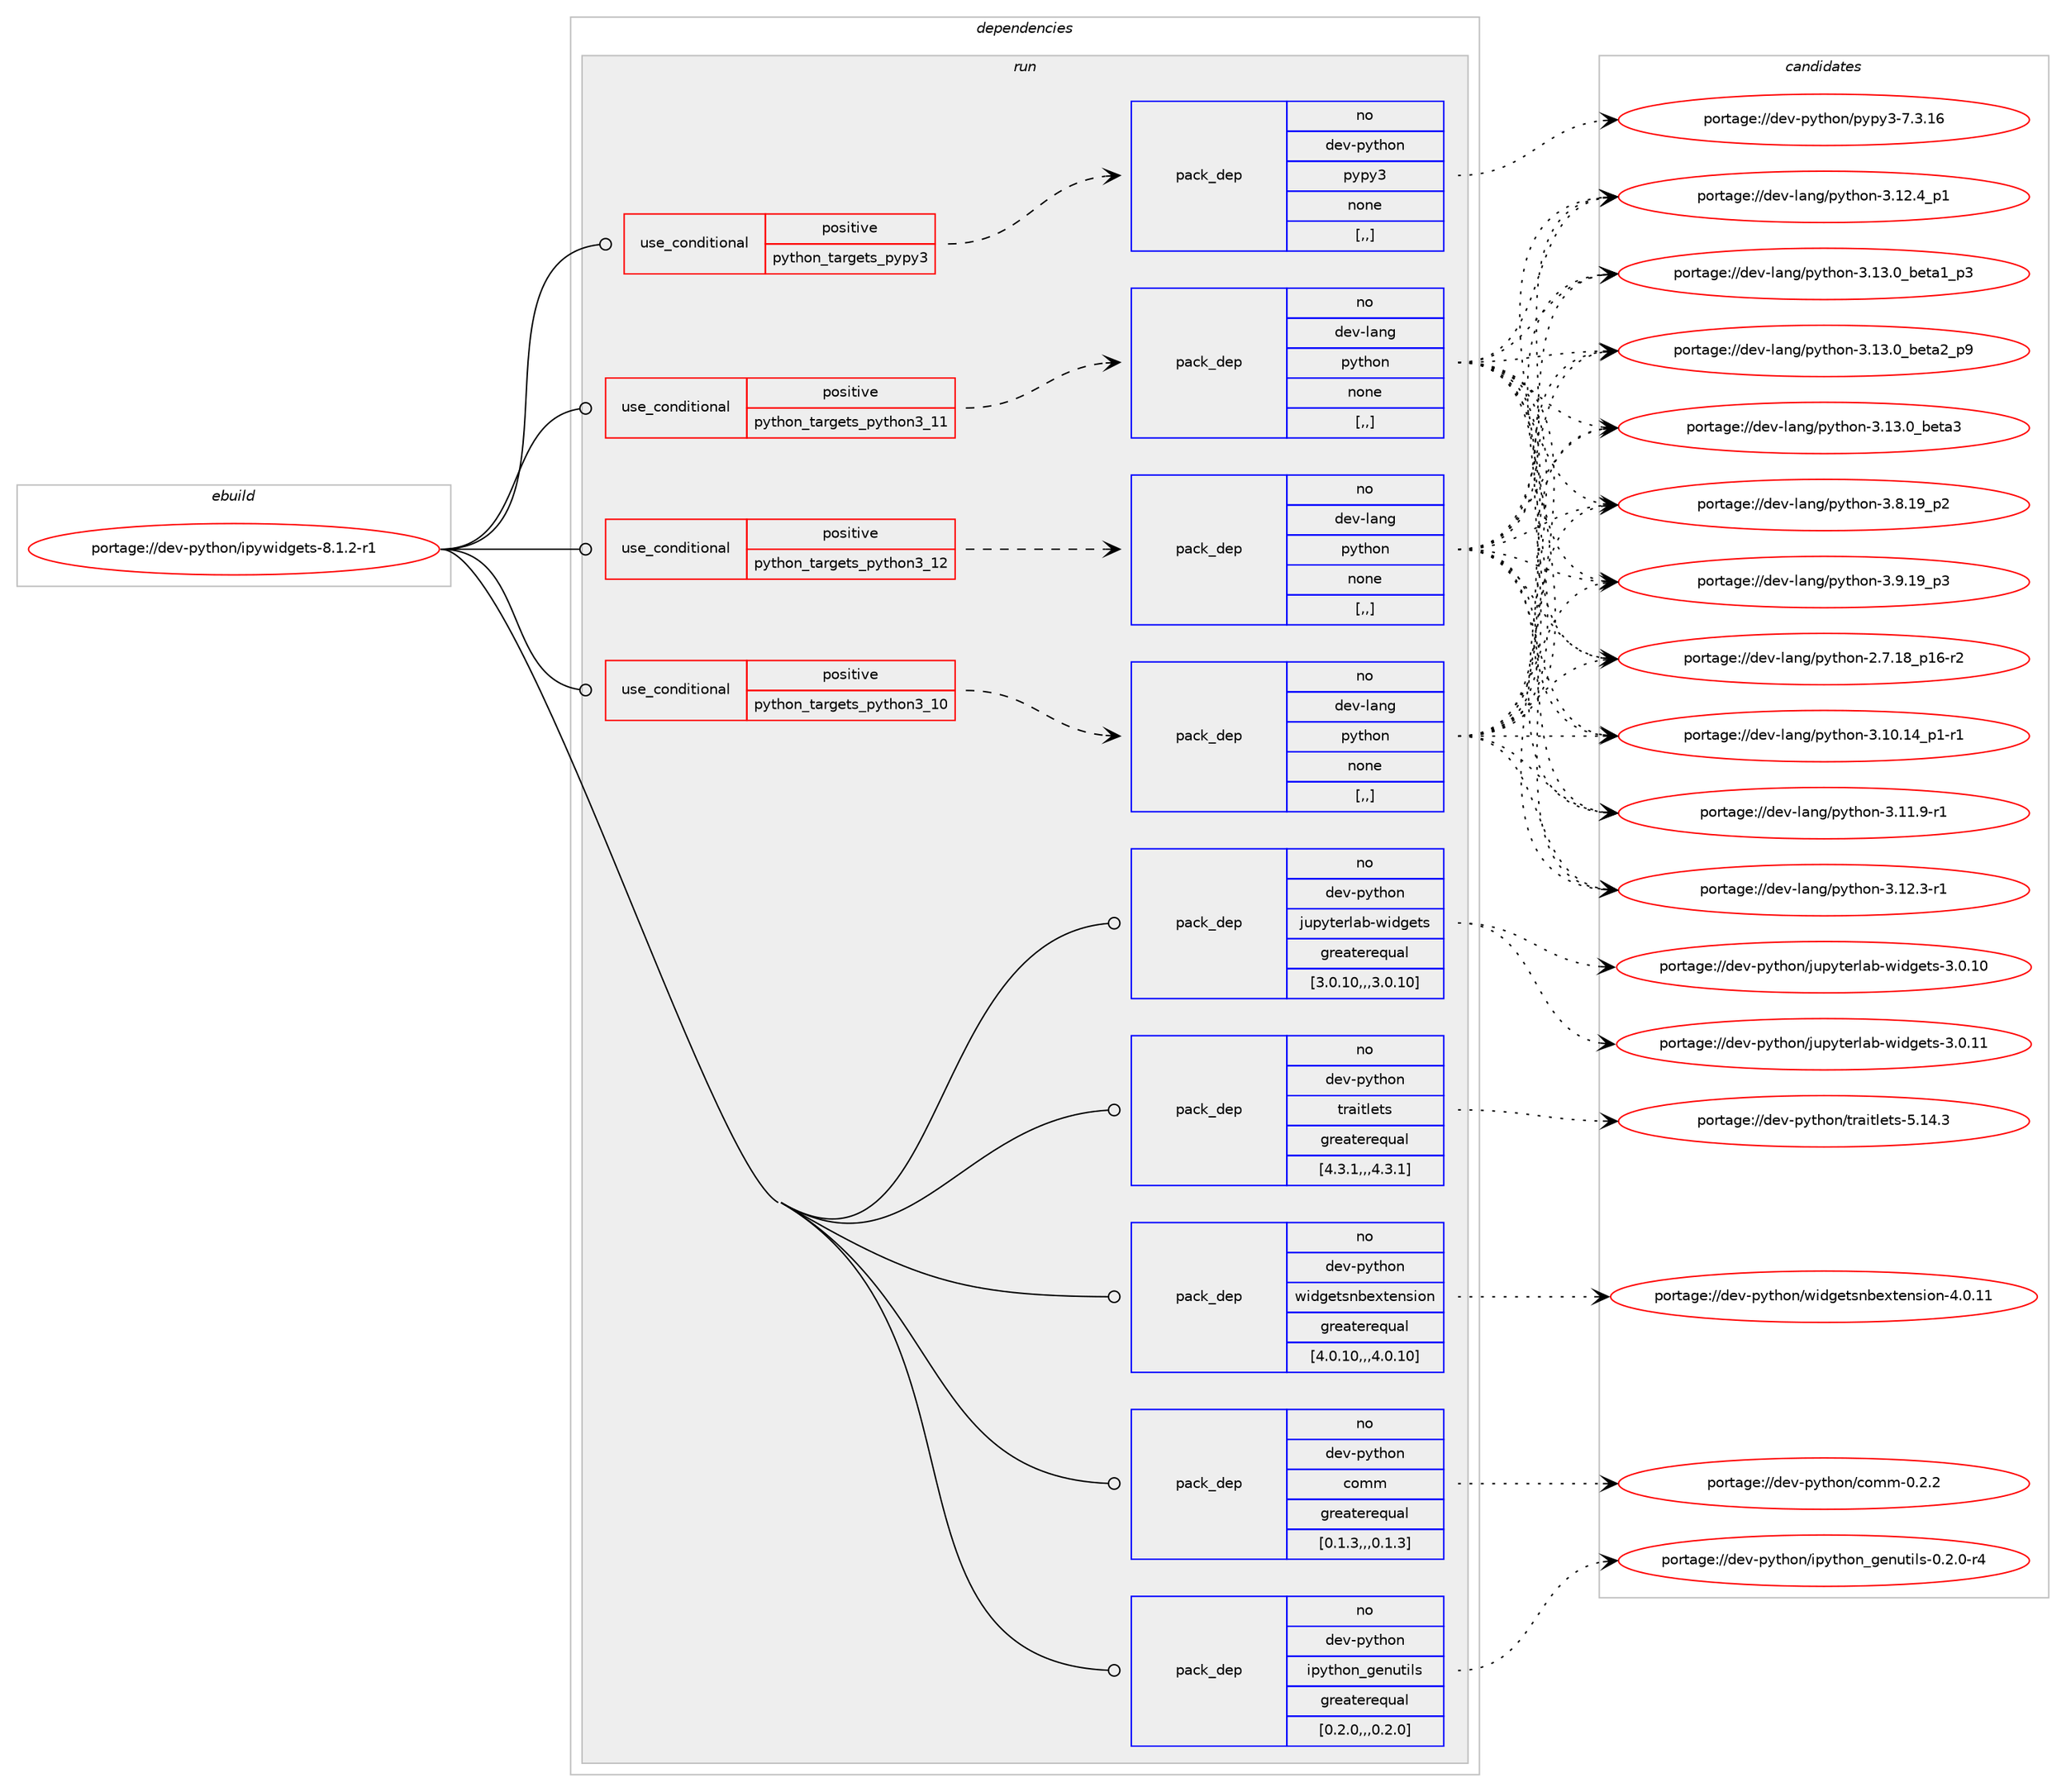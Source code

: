 digraph prolog {

# *************
# Graph options
# *************

newrank=true;
concentrate=true;
compound=true;
graph [rankdir=LR,fontname=Helvetica,fontsize=10,ranksep=1.5];#, ranksep=2.5, nodesep=0.2];
edge  [arrowhead=vee];
node  [fontname=Helvetica,fontsize=10];

# **********
# The ebuild
# **********

subgraph cluster_leftcol {
color=gray;
label=<<i>ebuild</i>>;
id [label="portage://dev-python/ipywidgets-8.1.2-r1", color=red, width=4, href="../dev-python/ipywidgets-8.1.2-r1.svg"];
}

# ****************
# The dependencies
# ****************

subgraph cluster_midcol {
color=gray;
label=<<i>dependencies</i>>;
subgraph cluster_compile {
fillcolor="#eeeeee";
style=filled;
label=<<i>compile</i>>;
}
subgraph cluster_compileandrun {
fillcolor="#eeeeee";
style=filled;
label=<<i>compile and run</i>>;
}
subgraph cluster_run {
fillcolor="#eeeeee";
style=filled;
label=<<i>run</i>>;
subgraph cond32811 {
dependency145299 [label=<<TABLE BORDER="0" CELLBORDER="1" CELLSPACING="0" CELLPADDING="4"><TR><TD ROWSPAN="3" CELLPADDING="10">use_conditional</TD></TR><TR><TD>positive</TD></TR><TR><TD>python_targets_pypy3</TD></TR></TABLE>>, shape=none, color=red];
subgraph pack111273 {
dependency145300 [label=<<TABLE BORDER="0" CELLBORDER="1" CELLSPACING="0" CELLPADDING="4" WIDTH="220"><TR><TD ROWSPAN="6" CELLPADDING="30">pack_dep</TD></TR><TR><TD WIDTH="110">no</TD></TR><TR><TD>dev-python</TD></TR><TR><TD>pypy3</TD></TR><TR><TD>none</TD></TR><TR><TD>[,,]</TD></TR></TABLE>>, shape=none, color=blue];
}
dependency145299:e -> dependency145300:w [weight=20,style="dashed",arrowhead="vee"];
}
id:e -> dependency145299:w [weight=20,style="solid",arrowhead="odot"];
subgraph cond32812 {
dependency145301 [label=<<TABLE BORDER="0" CELLBORDER="1" CELLSPACING="0" CELLPADDING="4"><TR><TD ROWSPAN="3" CELLPADDING="10">use_conditional</TD></TR><TR><TD>positive</TD></TR><TR><TD>python_targets_python3_10</TD></TR></TABLE>>, shape=none, color=red];
subgraph pack111274 {
dependency145302 [label=<<TABLE BORDER="0" CELLBORDER="1" CELLSPACING="0" CELLPADDING="4" WIDTH="220"><TR><TD ROWSPAN="6" CELLPADDING="30">pack_dep</TD></TR><TR><TD WIDTH="110">no</TD></TR><TR><TD>dev-lang</TD></TR><TR><TD>python</TD></TR><TR><TD>none</TD></TR><TR><TD>[,,]</TD></TR></TABLE>>, shape=none, color=blue];
}
dependency145301:e -> dependency145302:w [weight=20,style="dashed",arrowhead="vee"];
}
id:e -> dependency145301:w [weight=20,style="solid",arrowhead="odot"];
subgraph cond32813 {
dependency145303 [label=<<TABLE BORDER="0" CELLBORDER="1" CELLSPACING="0" CELLPADDING="4"><TR><TD ROWSPAN="3" CELLPADDING="10">use_conditional</TD></TR><TR><TD>positive</TD></TR><TR><TD>python_targets_python3_11</TD></TR></TABLE>>, shape=none, color=red];
subgraph pack111275 {
dependency145304 [label=<<TABLE BORDER="0" CELLBORDER="1" CELLSPACING="0" CELLPADDING="4" WIDTH="220"><TR><TD ROWSPAN="6" CELLPADDING="30">pack_dep</TD></TR><TR><TD WIDTH="110">no</TD></TR><TR><TD>dev-lang</TD></TR><TR><TD>python</TD></TR><TR><TD>none</TD></TR><TR><TD>[,,]</TD></TR></TABLE>>, shape=none, color=blue];
}
dependency145303:e -> dependency145304:w [weight=20,style="dashed",arrowhead="vee"];
}
id:e -> dependency145303:w [weight=20,style="solid",arrowhead="odot"];
subgraph cond32814 {
dependency145305 [label=<<TABLE BORDER="0" CELLBORDER="1" CELLSPACING="0" CELLPADDING="4"><TR><TD ROWSPAN="3" CELLPADDING="10">use_conditional</TD></TR><TR><TD>positive</TD></TR><TR><TD>python_targets_python3_12</TD></TR></TABLE>>, shape=none, color=red];
subgraph pack111276 {
dependency145306 [label=<<TABLE BORDER="0" CELLBORDER="1" CELLSPACING="0" CELLPADDING="4" WIDTH="220"><TR><TD ROWSPAN="6" CELLPADDING="30">pack_dep</TD></TR><TR><TD WIDTH="110">no</TD></TR><TR><TD>dev-lang</TD></TR><TR><TD>python</TD></TR><TR><TD>none</TD></TR><TR><TD>[,,]</TD></TR></TABLE>>, shape=none, color=blue];
}
dependency145305:e -> dependency145306:w [weight=20,style="dashed",arrowhead="vee"];
}
id:e -> dependency145305:w [weight=20,style="solid",arrowhead="odot"];
subgraph pack111277 {
dependency145307 [label=<<TABLE BORDER="0" CELLBORDER="1" CELLSPACING="0" CELLPADDING="4" WIDTH="220"><TR><TD ROWSPAN="6" CELLPADDING="30">pack_dep</TD></TR><TR><TD WIDTH="110">no</TD></TR><TR><TD>dev-python</TD></TR><TR><TD>comm</TD></TR><TR><TD>greaterequal</TD></TR><TR><TD>[0.1.3,,,0.1.3]</TD></TR></TABLE>>, shape=none, color=blue];
}
id:e -> dependency145307:w [weight=20,style="solid",arrowhead="odot"];
subgraph pack111278 {
dependency145308 [label=<<TABLE BORDER="0" CELLBORDER="1" CELLSPACING="0" CELLPADDING="4" WIDTH="220"><TR><TD ROWSPAN="6" CELLPADDING="30">pack_dep</TD></TR><TR><TD WIDTH="110">no</TD></TR><TR><TD>dev-python</TD></TR><TR><TD>ipython_genutils</TD></TR><TR><TD>greaterequal</TD></TR><TR><TD>[0.2.0,,,0.2.0]</TD></TR></TABLE>>, shape=none, color=blue];
}
id:e -> dependency145308:w [weight=20,style="solid",arrowhead="odot"];
subgraph pack111279 {
dependency145309 [label=<<TABLE BORDER="0" CELLBORDER="1" CELLSPACING="0" CELLPADDING="4" WIDTH="220"><TR><TD ROWSPAN="6" CELLPADDING="30">pack_dep</TD></TR><TR><TD WIDTH="110">no</TD></TR><TR><TD>dev-python</TD></TR><TR><TD>jupyterlab-widgets</TD></TR><TR><TD>greaterequal</TD></TR><TR><TD>[3.0.10,,,3.0.10]</TD></TR></TABLE>>, shape=none, color=blue];
}
id:e -> dependency145309:w [weight=20,style="solid",arrowhead="odot"];
subgraph pack111280 {
dependency145310 [label=<<TABLE BORDER="0" CELLBORDER="1" CELLSPACING="0" CELLPADDING="4" WIDTH="220"><TR><TD ROWSPAN="6" CELLPADDING="30">pack_dep</TD></TR><TR><TD WIDTH="110">no</TD></TR><TR><TD>dev-python</TD></TR><TR><TD>traitlets</TD></TR><TR><TD>greaterequal</TD></TR><TR><TD>[4.3.1,,,4.3.1]</TD></TR></TABLE>>, shape=none, color=blue];
}
id:e -> dependency145310:w [weight=20,style="solid",arrowhead="odot"];
subgraph pack111281 {
dependency145311 [label=<<TABLE BORDER="0" CELLBORDER="1" CELLSPACING="0" CELLPADDING="4" WIDTH="220"><TR><TD ROWSPAN="6" CELLPADDING="30">pack_dep</TD></TR><TR><TD WIDTH="110">no</TD></TR><TR><TD>dev-python</TD></TR><TR><TD>widgetsnbextension</TD></TR><TR><TD>greaterequal</TD></TR><TR><TD>[4.0.10,,,4.0.10]</TD></TR></TABLE>>, shape=none, color=blue];
}
id:e -> dependency145311:w [weight=20,style="solid",arrowhead="odot"];
}
}

# **************
# The candidates
# **************

subgraph cluster_choices {
rank=same;
color=gray;
label=<<i>candidates</i>>;

subgraph choice111273 {
color=black;
nodesep=1;
choice10010111845112121116104111110471121211121215145554651464954 [label="portage://dev-python/pypy3-7.3.16", color=red, width=4,href="../dev-python/pypy3-7.3.16.svg"];
dependency145300:e -> choice10010111845112121116104111110471121211121215145554651464954:w [style=dotted,weight="100"];
}
subgraph choice111274 {
color=black;
nodesep=1;
choice100101118451089711010347112121116104111110455046554649569511249544511450 [label="portage://dev-lang/python-2.7.18_p16-r2", color=red, width=4,href="../dev-lang/python-2.7.18_p16-r2.svg"];
choice100101118451089711010347112121116104111110455146494846495295112494511449 [label="portage://dev-lang/python-3.10.14_p1-r1", color=red, width=4,href="../dev-lang/python-3.10.14_p1-r1.svg"];
choice100101118451089711010347112121116104111110455146494946574511449 [label="portage://dev-lang/python-3.11.9-r1", color=red, width=4,href="../dev-lang/python-3.11.9-r1.svg"];
choice100101118451089711010347112121116104111110455146495046514511449 [label="portage://dev-lang/python-3.12.3-r1", color=red, width=4,href="../dev-lang/python-3.12.3-r1.svg"];
choice100101118451089711010347112121116104111110455146495046529511249 [label="portage://dev-lang/python-3.12.4_p1", color=red, width=4,href="../dev-lang/python-3.12.4_p1.svg"];
choice10010111845108971101034711212111610411111045514649514648959810111697499511251 [label="portage://dev-lang/python-3.13.0_beta1_p3", color=red, width=4,href="../dev-lang/python-3.13.0_beta1_p3.svg"];
choice10010111845108971101034711212111610411111045514649514648959810111697509511257 [label="portage://dev-lang/python-3.13.0_beta2_p9", color=red, width=4,href="../dev-lang/python-3.13.0_beta2_p9.svg"];
choice1001011184510897110103471121211161041111104551464951464895981011169751 [label="portage://dev-lang/python-3.13.0_beta3", color=red, width=4,href="../dev-lang/python-3.13.0_beta3.svg"];
choice100101118451089711010347112121116104111110455146564649579511250 [label="portage://dev-lang/python-3.8.19_p2", color=red, width=4,href="../dev-lang/python-3.8.19_p2.svg"];
choice100101118451089711010347112121116104111110455146574649579511251 [label="portage://dev-lang/python-3.9.19_p3", color=red, width=4,href="../dev-lang/python-3.9.19_p3.svg"];
dependency145302:e -> choice100101118451089711010347112121116104111110455046554649569511249544511450:w [style=dotted,weight="100"];
dependency145302:e -> choice100101118451089711010347112121116104111110455146494846495295112494511449:w [style=dotted,weight="100"];
dependency145302:e -> choice100101118451089711010347112121116104111110455146494946574511449:w [style=dotted,weight="100"];
dependency145302:e -> choice100101118451089711010347112121116104111110455146495046514511449:w [style=dotted,weight="100"];
dependency145302:e -> choice100101118451089711010347112121116104111110455146495046529511249:w [style=dotted,weight="100"];
dependency145302:e -> choice10010111845108971101034711212111610411111045514649514648959810111697499511251:w [style=dotted,weight="100"];
dependency145302:e -> choice10010111845108971101034711212111610411111045514649514648959810111697509511257:w [style=dotted,weight="100"];
dependency145302:e -> choice1001011184510897110103471121211161041111104551464951464895981011169751:w [style=dotted,weight="100"];
dependency145302:e -> choice100101118451089711010347112121116104111110455146564649579511250:w [style=dotted,weight="100"];
dependency145302:e -> choice100101118451089711010347112121116104111110455146574649579511251:w [style=dotted,weight="100"];
}
subgraph choice111275 {
color=black;
nodesep=1;
choice100101118451089711010347112121116104111110455046554649569511249544511450 [label="portage://dev-lang/python-2.7.18_p16-r2", color=red, width=4,href="../dev-lang/python-2.7.18_p16-r2.svg"];
choice100101118451089711010347112121116104111110455146494846495295112494511449 [label="portage://dev-lang/python-3.10.14_p1-r1", color=red, width=4,href="../dev-lang/python-3.10.14_p1-r1.svg"];
choice100101118451089711010347112121116104111110455146494946574511449 [label="portage://dev-lang/python-3.11.9-r1", color=red, width=4,href="../dev-lang/python-3.11.9-r1.svg"];
choice100101118451089711010347112121116104111110455146495046514511449 [label="portage://dev-lang/python-3.12.3-r1", color=red, width=4,href="../dev-lang/python-3.12.3-r1.svg"];
choice100101118451089711010347112121116104111110455146495046529511249 [label="portage://dev-lang/python-3.12.4_p1", color=red, width=4,href="../dev-lang/python-3.12.4_p1.svg"];
choice10010111845108971101034711212111610411111045514649514648959810111697499511251 [label="portage://dev-lang/python-3.13.0_beta1_p3", color=red, width=4,href="../dev-lang/python-3.13.0_beta1_p3.svg"];
choice10010111845108971101034711212111610411111045514649514648959810111697509511257 [label="portage://dev-lang/python-3.13.0_beta2_p9", color=red, width=4,href="../dev-lang/python-3.13.0_beta2_p9.svg"];
choice1001011184510897110103471121211161041111104551464951464895981011169751 [label="portage://dev-lang/python-3.13.0_beta3", color=red, width=4,href="../dev-lang/python-3.13.0_beta3.svg"];
choice100101118451089711010347112121116104111110455146564649579511250 [label="portage://dev-lang/python-3.8.19_p2", color=red, width=4,href="../dev-lang/python-3.8.19_p2.svg"];
choice100101118451089711010347112121116104111110455146574649579511251 [label="portage://dev-lang/python-3.9.19_p3", color=red, width=4,href="../dev-lang/python-3.9.19_p3.svg"];
dependency145304:e -> choice100101118451089711010347112121116104111110455046554649569511249544511450:w [style=dotted,weight="100"];
dependency145304:e -> choice100101118451089711010347112121116104111110455146494846495295112494511449:w [style=dotted,weight="100"];
dependency145304:e -> choice100101118451089711010347112121116104111110455146494946574511449:w [style=dotted,weight="100"];
dependency145304:e -> choice100101118451089711010347112121116104111110455146495046514511449:w [style=dotted,weight="100"];
dependency145304:e -> choice100101118451089711010347112121116104111110455146495046529511249:w [style=dotted,weight="100"];
dependency145304:e -> choice10010111845108971101034711212111610411111045514649514648959810111697499511251:w [style=dotted,weight="100"];
dependency145304:e -> choice10010111845108971101034711212111610411111045514649514648959810111697509511257:w [style=dotted,weight="100"];
dependency145304:e -> choice1001011184510897110103471121211161041111104551464951464895981011169751:w [style=dotted,weight="100"];
dependency145304:e -> choice100101118451089711010347112121116104111110455146564649579511250:w [style=dotted,weight="100"];
dependency145304:e -> choice100101118451089711010347112121116104111110455146574649579511251:w [style=dotted,weight="100"];
}
subgraph choice111276 {
color=black;
nodesep=1;
choice100101118451089711010347112121116104111110455046554649569511249544511450 [label="portage://dev-lang/python-2.7.18_p16-r2", color=red, width=4,href="../dev-lang/python-2.7.18_p16-r2.svg"];
choice100101118451089711010347112121116104111110455146494846495295112494511449 [label="portage://dev-lang/python-3.10.14_p1-r1", color=red, width=4,href="../dev-lang/python-3.10.14_p1-r1.svg"];
choice100101118451089711010347112121116104111110455146494946574511449 [label="portage://dev-lang/python-3.11.9-r1", color=red, width=4,href="../dev-lang/python-3.11.9-r1.svg"];
choice100101118451089711010347112121116104111110455146495046514511449 [label="portage://dev-lang/python-3.12.3-r1", color=red, width=4,href="../dev-lang/python-3.12.3-r1.svg"];
choice100101118451089711010347112121116104111110455146495046529511249 [label="portage://dev-lang/python-3.12.4_p1", color=red, width=4,href="../dev-lang/python-3.12.4_p1.svg"];
choice10010111845108971101034711212111610411111045514649514648959810111697499511251 [label="portage://dev-lang/python-3.13.0_beta1_p3", color=red, width=4,href="../dev-lang/python-3.13.0_beta1_p3.svg"];
choice10010111845108971101034711212111610411111045514649514648959810111697509511257 [label="portage://dev-lang/python-3.13.0_beta2_p9", color=red, width=4,href="../dev-lang/python-3.13.0_beta2_p9.svg"];
choice1001011184510897110103471121211161041111104551464951464895981011169751 [label="portage://dev-lang/python-3.13.0_beta3", color=red, width=4,href="../dev-lang/python-3.13.0_beta3.svg"];
choice100101118451089711010347112121116104111110455146564649579511250 [label="portage://dev-lang/python-3.8.19_p2", color=red, width=4,href="../dev-lang/python-3.8.19_p2.svg"];
choice100101118451089711010347112121116104111110455146574649579511251 [label="portage://dev-lang/python-3.9.19_p3", color=red, width=4,href="../dev-lang/python-3.9.19_p3.svg"];
dependency145306:e -> choice100101118451089711010347112121116104111110455046554649569511249544511450:w [style=dotted,weight="100"];
dependency145306:e -> choice100101118451089711010347112121116104111110455146494846495295112494511449:w [style=dotted,weight="100"];
dependency145306:e -> choice100101118451089711010347112121116104111110455146494946574511449:w [style=dotted,weight="100"];
dependency145306:e -> choice100101118451089711010347112121116104111110455146495046514511449:w [style=dotted,weight="100"];
dependency145306:e -> choice100101118451089711010347112121116104111110455146495046529511249:w [style=dotted,weight="100"];
dependency145306:e -> choice10010111845108971101034711212111610411111045514649514648959810111697499511251:w [style=dotted,weight="100"];
dependency145306:e -> choice10010111845108971101034711212111610411111045514649514648959810111697509511257:w [style=dotted,weight="100"];
dependency145306:e -> choice1001011184510897110103471121211161041111104551464951464895981011169751:w [style=dotted,weight="100"];
dependency145306:e -> choice100101118451089711010347112121116104111110455146564649579511250:w [style=dotted,weight="100"];
dependency145306:e -> choice100101118451089711010347112121116104111110455146574649579511251:w [style=dotted,weight="100"];
}
subgraph choice111277 {
color=black;
nodesep=1;
choice100101118451121211161041111104799111109109454846504650 [label="portage://dev-python/comm-0.2.2", color=red, width=4,href="../dev-python/comm-0.2.2.svg"];
dependency145307:e -> choice100101118451121211161041111104799111109109454846504650:w [style=dotted,weight="100"];
}
subgraph choice111278 {
color=black;
nodesep=1;
choice1001011184511212111610411111047105112121116104111110951031011101171161051081154548465046484511452 [label="portage://dev-python/ipython_genutils-0.2.0-r4", color=red, width=4,href="../dev-python/ipython_genutils-0.2.0-r4.svg"];
dependency145308:e -> choice1001011184511212111610411111047105112121116104111110951031011101171161051081154548465046484511452:w [style=dotted,weight="100"];
}
subgraph choice111279 {
color=black;
nodesep=1;
choice100101118451121211161041111104710611711212111610111410897984511910510010310111611545514648464948 [label="portage://dev-python/jupyterlab-widgets-3.0.10", color=red, width=4,href="../dev-python/jupyterlab-widgets-3.0.10.svg"];
choice100101118451121211161041111104710611711212111610111410897984511910510010310111611545514648464949 [label="portage://dev-python/jupyterlab-widgets-3.0.11", color=red, width=4,href="../dev-python/jupyterlab-widgets-3.0.11.svg"];
dependency145309:e -> choice100101118451121211161041111104710611711212111610111410897984511910510010310111611545514648464948:w [style=dotted,weight="100"];
dependency145309:e -> choice100101118451121211161041111104710611711212111610111410897984511910510010310111611545514648464949:w [style=dotted,weight="100"];
}
subgraph choice111280 {
color=black;
nodesep=1;
choice10010111845112121116104111110471161149710511610810111611545534649524651 [label="portage://dev-python/traitlets-5.14.3", color=red, width=4,href="../dev-python/traitlets-5.14.3.svg"];
dependency145310:e -> choice10010111845112121116104111110471161149710511610810111611545534649524651:w [style=dotted,weight="100"];
}
subgraph choice111281 {
color=black;
nodesep=1;
choice10010111845112121116104111110471191051001031011161151109810112011610111011510511111045524648464949 [label="portage://dev-python/widgetsnbextension-4.0.11", color=red, width=4,href="../dev-python/widgetsnbextension-4.0.11.svg"];
dependency145311:e -> choice10010111845112121116104111110471191051001031011161151109810112011610111011510511111045524648464949:w [style=dotted,weight="100"];
}
}

}
